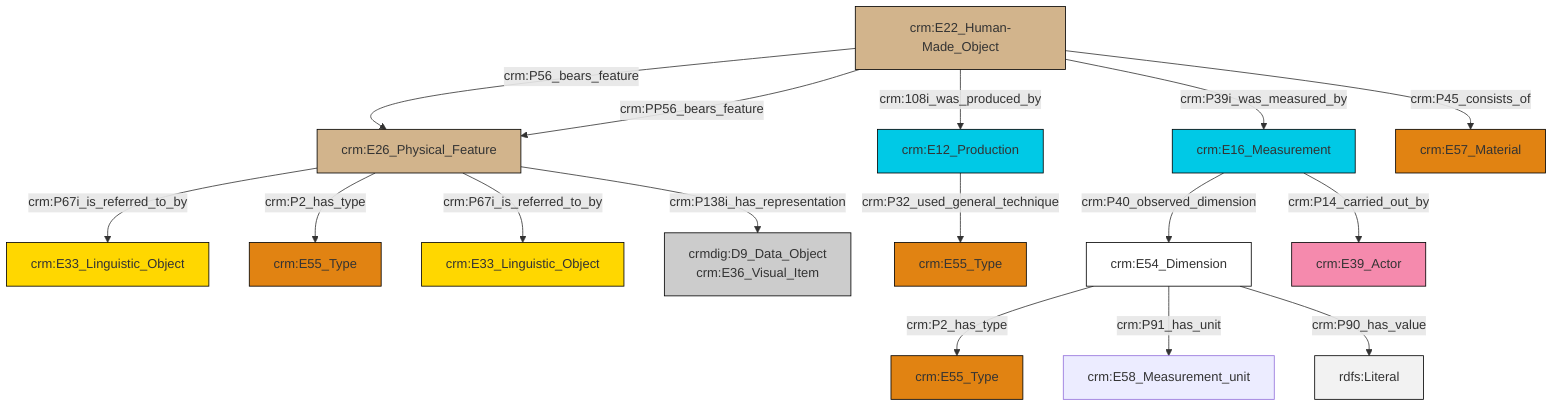 graph TD
classDef Literal fill:#f2f2f2,stroke:#000000;
classDef CRM_Entity fill:#FFFFFF,stroke:#000000;
classDef Temporal_Entity fill:#00C9E6, stroke:#000000;
classDef Type fill:#E18312, stroke:#000000;
classDef Time-Span fill:#2C9C91, stroke:#000000;
classDef Appellation fill:#FFEB7F, stroke:#000000;
classDef Place fill:#008836, stroke:#000000;
classDef Persistent_Item fill:#B266B2, stroke:#000000;
classDef Conceptual_Object fill:#FFD700, stroke:#000000;
classDef Physical_Thing fill:#D2B48C, stroke:#000000;
classDef Actor fill:#f58aad, stroke:#000000;
classDef PC_Classes fill:#4ce600, stroke:#000000;
classDef Multi fill:#cccccc,stroke:#000000;

10["crm:E54_Dimension"]:::CRM_Entity -->|crm:P2_has_type| 11["crm:E55_Type"]:::Type
13["crm:E26_Physical_Feature"]:::Physical_Thing -->|crm:P67i_is_referred_to_by| 14["crm:E33_Linguistic_Object"]:::Conceptual_Object
2["crm:E12_Production"]:::Temporal_Entity -->|crm:P32_used_general_technique| 17["crm:E55_Type"]:::Type
10["crm:E54_Dimension"]:::CRM_Entity -->|crm:P91_has_unit| 18["crm:E58_Measurement_unit"]:::Default
4["crm:E22_Human-Made_Object"]:::Physical_Thing -->|crm:P56_bears_feature| 13["crm:E26_Physical_Feature"]:::Physical_Thing
4["crm:E22_Human-Made_Object"]:::Physical_Thing -->|crm:PP56_bears_feature| 13["crm:E26_Physical_Feature"]:::Physical_Thing
13["crm:E26_Physical_Feature"]:::Physical_Thing -->|crm:P2_has_type| 8["crm:E55_Type"]:::Type
10["crm:E54_Dimension"]:::CRM_Entity -->|crm:P90_has_value| 22[rdfs:Literal]:::Literal
4["crm:E22_Human-Made_Object"]:::Physical_Thing -->|crm:108i_was_produced_by| 2["crm:E12_Production"]:::Temporal_Entity
4["crm:E22_Human-Made_Object"]:::Physical_Thing -->|crm:P39i_was_measured_by| 23["crm:E16_Measurement"]:::Temporal_Entity
4["crm:E22_Human-Made_Object"]:::Physical_Thing -->|crm:P45_consists_of| 25["crm:E57_Material"]:::Type
23["crm:E16_Measurement"]:::Temporal_Entity -->|crm:P40_observed_dimension| 10["crm:E54_Dimension"]:::CRM_Entity
23["crm:E16_Measurement"]:::Temporal_Entity -->|crm:P14_carried_out_by| 15["crm:E39_Actor"]:::Actor
13["crm:E26_Physical_Feature"]:::Physical_Thing -->|crm:P67i_is_referred_to_by| 6["crm:E33_Linguistic_Object"]:::Conceptual_Object
13["crm:E26_Physical_Feature"]:::Physical_Thing -->|crm:P138i_has_representation| 0["crmdig:D9_Data_Object<br>crm:E36_Visual_Item"]:::Multi